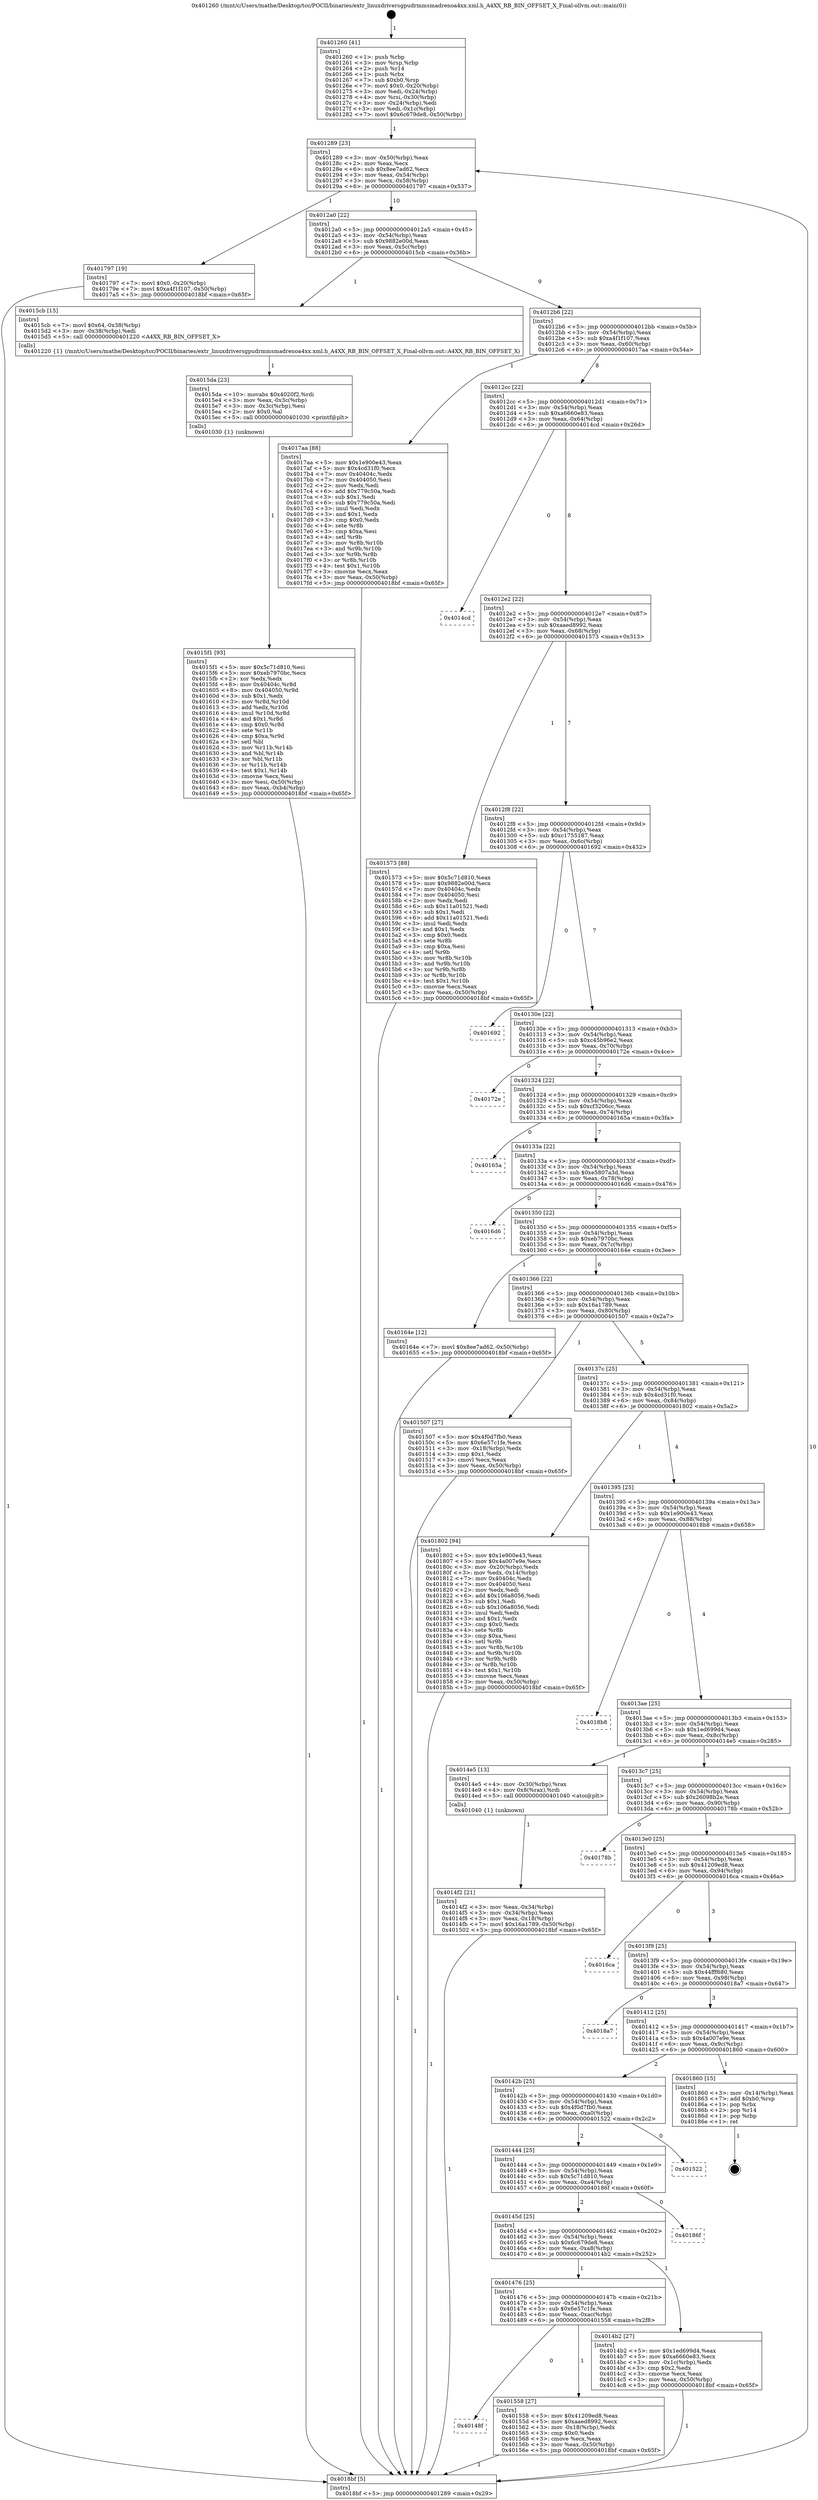 digraph "0x401260" {
  label = "0x401260 (/mnt/c/Users/mathe/Desktop/tcc/POCII/binaries/extr_linuxdriversgpudrmmsmadrenoa4xx.xml.h_A4XX_RB_BIN_OFFSET_X_Final-ollvm.out::main(0))"
  labelloc = "t"
  node[shape=record]

  Entry [label="",width=0.3,height=0.3,shape=circle,fillcolor=black,style=filled]
  "0x401289" [label="{
     0x401289 [23]\l
     | [instrs]\l
     &nbsp;&nbsp;0x401289 \<+3\>: mov -0x50(%rbp),%eax\l
     &nbsp;&nbsp;0x40128c \<+2\>: mov %eax,%ecx\l
     &nbsp;&nbsp;0x40128e \<+6\>: sub $0x8ee7ad62,%ecx\l
     &nbsp;&nbsp;0x401294 \<+3\>: mov %eax,-0x54(%rbp)\l
     &nbsp;&nbsp;0x401297 \<+3\>: mov %ecx,-0x58(%rbp)\l
     &nbsp;&nbsp;0x40129a \<+6\>: je 0000000000401797 \<main+0x537\>\l
  }"]
  "0x401797" [label="{
     0x401797 [19]\l
     | [instrs]\l
     &nbsp;&nbsp;0x401797 \<+7\>: movl $0x0,-0x20(%rbp)\l
     &nbsp;&nbsp;0x40179e \<+7\>: movl $0xa4f1f107,-0x50(%rbp)\l
     &nbsp;&nbsp;0x4017a5 \<+5\>: jmp 00000000004018bf \<main+0x65f\>\l
  }"]
  "0x4012a0" [label="{
     0x4012a0 [22]\l
     | [instrs]\l
     &nbsp;&nbsp;0x4012a0 \<+5\>: jmp 00000000004012a5 \<main+0x45\>\l
     &nbsp;&nbsp;0x4012a5 \<+3\>: mov -0x54(%rbp),%eax\l
     &nbsp;&nbsp;0x4012a8 \<+5\>: sub $0x9882e00d,%eax\l
     &nbsp;&nbsp;0x4012ad \<+3\>: mov %eax,-0x5c(%rbp)\l
     &nbsp;&nbsp;0x4012b0 \<+6\>: je 00000000004015cb \<main+0x36b\>\l
  }"]
  Exit [label="",width=0.3,height=0.3,shape=circle,fillcolor=black,style=filled,peripheries=2]
  "0x4015cb" [label="{
     0x4015cb [15]\l
     | [instrs]\l
     &nbsp;&nbsp;0x4015cb \<+7\>: movl $0x64,-0x38(%rbp)\l
     &nbsp;&nbsp;0x4015d2 \<+3\>: mov -0x38(%rbp),%edi\l
     &nbsp;&nbsp;0x4015d5 \<+5\>: call 0000000000401220 \<A4XX_RB_BIN_OFFSET_X\>\l
     | [calls]\l
     &nbsp;&nbsp;0x401220 \{1\} (/mnt/c/Users/mathe/Desktop/tcc/POCII/binaries/extr_linuxdriversgpudrmmsmadrenoa4xx.xml.h_A4XX_RB_BIN_OFFSET_X_Final-ollvm.out::A4XX_RB_BIN_OFFSET_X)\l
  }"]
  "0x4012b6" [label="{
     0x4012b6 [22]\l
     | [instrs]\l
     &nbsp;&nbsp;0x4012b6 \<+5\>: jmp 00000000004012bb \<main+0x5b\>\l
     &nbsp;&nbsp;0x4012bb \<+3\>: mov -0x54(%rbp),%eax\l
     &nbsp;&nbsp;0x4012be \<+5\>: sub $0xa4f1f107,%eax\l
     &nbsp;&nbsp;0x4012c3 \<+3\>: mov %eax,-0x60(%rbp)\l
     &nbsp;&nbsp;0x4012c6 \<+6\>: je 00000000004017aa \<main+0x54a\>\l
  }"]
  "0x4015f1" [label="{
     0x4015f1 [93]\l
     | [instrs]\l
     &nbsp;&nbsp;0x4015f1 \<+5\>: mov $0x5c71d810,%esi\l
     &nbsp;&nbsp;0x4015f6 \<+5\>: mov $0xeb7970bc,%ecx\l
     &nbsp;&nbsp;0x4015fb \<+2\>: xor %edx,%edx\l
     &nbsp;&nbsp;0x4015fd \<+8\>: mov 0x40404c,%r8d\l
     &nbsp;&nbsp;0x401605 \<+8\>: mov 0x404050,%r9d\l
     &nbsp;&nbsp;0x40160d \<+3\>: sub $0x1,%edx\l
     &nbsp;&nbsp;0x401610 \<+3\>: mov %r8d,%r10d\l
     &nbsp;&nbsp;0x401613 \<+3\>: add %edx,%r10d\l
     &nbsp;&nbsp;0x401616 \<+4\>: imul %r10d,%r8d\l
     &nbsp;&nbsp;0x40161a \<+4\>: and $0x1,%r8d\l
     &nbsp;&nbsp;0x40161e \<+4\>: cmp $0x0,%r8d\l
     &nbsp;&nbsp;0x401622 \<+4\>: sete %r11b\l
     &nbsp;&nbsp;0x401626 \<+4\>: cmp $0xa,%r9d\l
     &nbsp;&nbsp;0x40162a \<+3\>: setl %bl\l
     &nbsp;&nbsp;0x40162d \<+3\>: mov %r11b,%r14b\l
     &nbsp;&nbsp;0x401630 \<+3\>: and %bl,%r14b\l
     &nbsp;&nbsp;0x401633 \<+3\>: xor %bl,%r11b\l
     &nbsp;&nbsp;0x401636 \<+3\>: or %r11b,%r14b\l
     &nbsp;&nbsp;0x401639 \<+4\>: test $0x1,%r14b\l
     &nbsp;&nbsp;0x40163d \<+3\>: cmovne %ecx,%esi\l
     &nbsp;&nbsp;0x401640 \<+3\>: mov %esi,-0x50(%rbp)\l
     &nbsp;&nbsp;0x401643 \<+6\>: mov %eax,-0xb4(%rbp)\l
     &nbsp;&nbsp;0x401649 \<+5\>: jmp 00000000004018bf \<main+0x65f\>\l
  }"]
  "0x4017aa" [label="{
     0x4017aa [88]\l
     | [instrs]\l
     &nbsp;&nbsp;0x4017aa \<+5\>: mov $0x1e900e43,%eax\l
     &nbsp;&nbsp;0x4017af \<+5\>: mov $0x4cd31f0,%ecx\l
     &nbsp;&nbsp;0x4017b4 \<+7\>: mov 0x40404c,%edx\l
     &nbsp;&nbsp;0x4017bb \<+7\>: mov 0x404050,%esi\l
     &nbsp;&nbsp;0x4017c2 \<+2\>: mov %edx,%edi\l
     &nbsp;&nbsp;0x4017c4 \<+6\>: add $0x779c50a,%edi\l
     &nbsp;&nbsp;0x4017ca \<+3\>: sub $0x1,%edi\l
     &nbsp;&nbsp;0x4017cd \<+6\>: sub $0x779c50a,%edi\l
     &nbsp;&nbsp;0x4017d3 \<+3\>: imul %edi,%edx\l
     &nbsp;&nbsp;0x4017d6 \<+3\>: and $0x1,%edx\l
     &nbsp;&nbsp;0x4017d9 \<+3\>: cmp $0x0,%edx\l
     &nbsp;&nbsp;0x4017dc \<+4\>: sete %r8b\l
     &nbsp;&nbsp;0x4017e0 \<+3\>: cmp $0xa,%esi\l
     &nbsp;&nbsp;0x4017e3 \<+4\>: setl %r9b\l
     &nbsp;&nbsp;0x4017e7 \<+3\>: mov %r8b,%r10b\l
     &nbsp;&nbsp;0x4017ea \<+3\>: and %r9b,%r10b\l
     &nbsp;&nbsp;0x4017ed \<+3\>: xor %r9b,%r8b\l
     &nbsp;&nbsp;0x4017f0 \<+3\>: or %r8b,%r10b\l
     &nbsp;&nbsp;0x4017f3 \<+4\>: test $0x1,%r10b\l
     &nbsp;&nbsp;0x4017f7 \<+3\>: cmovne %ecx,%eax\l
     &nbsp;&nbsp;0x4017fa \<+3\>: mov %eax,-0x50(%rbp)\l
     &nbsp;&nbsp;0x4017fd \<+5\>: jmp 00000000004018bf \<main+0x65f\>\l
  }"]
  "0x4012cc" [label="{
     0x4012cc [22]\l
     | [instrs]\l
     &nbsp;&nbsp;0x4012cc \<+5\>: jmp 00000000004012d1 \<main+0x71\>\l
     &nbsp;&nbsp;0x4012d1 \<+3\>: mov -0x54(%rbp),%eax\l
     &nbsp;&nbsp;0x4012d4 \<+5\>: sub $0xa6660e83,%eax\l
     &nbsp;&nbsp;0x4012d9 \<+3\>: mov %eax,-0x64(%rbp)\l
     &nbsp;&nbsp;0x4012dc \<+6\>: je 00000000004014cd \<main+0x26d\>\l
  }"]
  "0x4015da" [label="{
     0x4015da [23]\l
     | [instrs]\l
     &nbsp;&nbsp;0x4015da \<+10\>: movabs $0x4020f2,%rdi\l
     &nbsp;&nbsp;0x4015e4 \<+3\>: mov %eax,-0x3c(%rbp)\l
     &nbsp;&nbsp;0x4015e7 \<+3\>: mov -0x3c(%rbp),%esi\l
     &nbsp;&nbsp;0x4015ea \<+2\>: mov $0x0,%al\l
     &nbsp;&nbsp;0x4015ec \<+5\>: call 0000000000401030 \<printf@plt\>\l
     | [calls]\l
     &nbsp;&nbsp;0x401030 \{1\} (unknown)\l
  }"]
  "0x4014cd" [label="{
     0x4014cd\l
  }", style=dashed]
  "0x4012e2" [label="{
     0x4012e2 [22]\l
     | [instrs]\l
     &nbsp;&nbsp;0x4012e2 \<+5\>: jmp 00000000004012e7 \<main+0x87\>\l
     &nbsp;&nbsp;0x4012e7 \<+3\>: mov -0x54(%rbp),%eax\l
     &nbsp;&nbsp;0x4012ea \<+5\>: sub $0xaaed8992,%eax\l
     &nbsp;&nbsp;0x4012ef \<+3\>: mov %eax,-0x68(%rbp)\l
     &nbsp;&nbsp;0x4012f2 \<+6\>: je 0000000000401573 \<main+0x313\>\l
  }"]
  "0x40148f" [label="{
     0x40148f\l
  }", style=dashed]
  "0x401573" [label="{
     0x401573 [88]\l
     | [instrs]\l
     &nbsp;&nbsp;0x401573 \<+5\>: mov $0x5c71d810,%eax\l
     &nbsp;&nbsp;0x401578 \<+5\>: mov $0x9882e00d,%ecx\l
     &nbsp;&nbsp;0x40157d \<+7\>: mov 0x40404c,%edx\l
     &nbsp;&nbsp;0x401584 \<+7\>: mov 0x404050,%esi\l
     &nbsp;&nbsp;0x40158b \<+2\>: mov %edx,%edi\l
     &nbsp;&nbsp;0x40158d \<+6\>: sub $0x11a01521,%edi\l
     &nbsp;&nbsp;0x401593 \<+3\>: sub $0x1,%edi\l
     &nbsp;&nbsp;0x401596 \<+6\>: add $0x11a01521,%edi\l
     &nbsp;&nbsp;0x40159c \<+3\>: imul %edi,%edx\l
     &nbsp;&nbsp;0x40159f \<+3\>: and $0x1,%edx\l
     &nbsp;&nbsp;0x4015a2 \<+3\>: cmp $0x0,%edx\l
     &nbsp;&nbsp;0x4015a5 \<+4\>: sete %r8b\l
     &nbsp;&nbsp;0x4015a9 \<+3\>: cmp $0xa,%esi\l
     &nbsp;&nbsp;0x4015ac \<+4\>: setl %r9b\l
     &nbsp;&nbsp;0x4015b0 \<+3\>: mov %r8b,%r10b\l
     &nbsp;&nbsp;0x4015b3 \<+3\>: and %r9b,%r10b\l
     &nbsp;&nbsp;0x4015b6 \<+3\>: xor %r9b,%r8b\l
     &nbsp;&nbsp;0x4015b9 \<+3\>: or %r8b,%r10b\l
     &nbsp;&nbsp;0x4015bc \<+4\>: test $0x1,%r10b\l
     &nbsp;&nbsp;0x4015c0 \<+3\>: cmovne %ecx,%eax\l
     &nbsp;&nbsp;0x4015c3 \<+3\>: mov %eax,-0x50(%rbp)\l
     &nbsp;&nbsp;0x4015c6 \<+5\>: jmp 00000000004018bf \<main+0x65f\>\l
  }"]
  "0x4012f8" [label="{
     0x4012f8 [22]\l
     | [instrs]\l
     &nbsp;&nbsp;0x4012f8 \<+5\>: jmp 00000000004012fd \<main+0x9d\>\l
     &nbsp;&nbsp;0x4012fd \<+3\>: mov -0x54(%rbp),%eax\l
     &nbsp;&nbsp;0x401300 \<+5\>: sub $0xc1755187,%eax\l
     &nbsp;&nbsp;0x401305 \<+3\>: mov %eax,-0x6c(%rbp)\l
     &nbsp;&nbsp;0x401308 \<+6\>: je 0000000000401692 \<main+0x432\>\l
  }"]
  "0x401558" [label="{
     0x401558 [27]\l
     | [instrs]\l
     &nbsp;&nbsp;0x401558 \<+5\>: mov $0x41209ed8,%eax\l
     &nbsp;&nbsp;0x40155d \<+5\>: mov $0xaaed8992,%ecx\l
     &nbsp;&nbsp;0x401562 \<+3\>: mov -0x18(%rbp),%edx\l
     &nbsp;&nbsp;0x401565 \<+3\>: cmp $0x0,%edx\l
     &nbsp;&nbsp;0x401568 \<+3\>: cmove %ecx,%eax\l
     &nbsp;&nbsp;0x40156b \<+3\>: mov %eax,-0x50(%rbp)\l
     &nbsp;&nbsp;0x40156e \<+5\>: jmp 00000000004018bf \<main+0x65f\>\l
  }"]
  "0x401692" [label="{
     0x401692\l
  }", style=dashed]
  "0x40130e" [label="{
     0x40130e [22]\l
     | [instrs]\l
     &nbsp;&nbsp;0x40130e \<+5\>: jmp 0000000000401313 \<main+0xb3\>\l
     &nbsp;&nbsp;0x401313 \<+3\>: mov -0x54(%rbp),%eax\l
     &nbsp;&nbsp;0x401316 \<+5\>: sub $0xc45b96e2,%eax\l
     &nbsp;&nbsp;0x40131b \<+3\>: mov %eax,-0x70(%rbp)\l
     &nbsp;&nbsp;0x40131e \<+6\>: je 000000000040172e \<main+0x4ce\>\l
  }"]
  "0x4014f2" [label="{
     0x4014f2 [21]\l
     | [instrs]\l
     &nbsp;&nbsp;0x4014f2 \<+3\>: mov %eax,-0x34(%rbp)\l
     &nbsp;&nbsp;0x4014f5 \<+3\>: mov -0x34(%rbp),%eax\l
     &nbsp;&nbsp;0x4014f8 \<+3\>: mov %eax,-0x18(%rbp)\l
     &nbsp;&nbsp;0x4014fb \<+7\>: movl $0x16a1789,-0x50(%rbp)\l
     &nbsp;&nbsp;0x401502 \<+5\>: jmp 00000000004018bf \<main+0x65f\>\l
  }"]
  "0x40172e" [label="{
     0x40172e\l
  }", style=dashed]
  "0x401324" [label="{
     0x401324 [22]\l
     | [instrs]\l
     &nbsp;&nbsp;0x401324 \<+5\>: jmp 0000000000401329 \<main+0xc9\>\l
     &nbsp;&nbsp;0x401329 \<+3\>: mov -0x54(%rbp),%eax\l
     &nbsp;&nbsp;0x40132c \<+5\>: sub $0xcf3206cc,%eax\l
     &nbsp;&nbsp;0x401331 \<+3\>: mov %eax,-0x74(%rbp)\l
     &nbsp;&nbsp;0x401334 \<+6\>: je 000000000040165a \<main+0x3fa\>\l
  }"]
  "0x401260" [label="{
     0x401260 [41]\l
     | [instrs]\l
     &nbsp;&nbsp;0x401260 \<+1\>: push %rbp\l
     &nbsp;&nbsp;0x401261 \<+3\>: mov %rsp,%rbp\l
     &nbsp;&nbsp;0x401264 \<+2\>: push %r14\l
     &nbsp;&nbsp;0x401266 \<+1\>: push %rbx\l
     &nbsp;&nbsp;0x401267 \<+7\>: sub $0xb0,%rsp\l
     &nbsp;&nbsp;0x40126e \<+7\>: movl $0x0,-0x20(%rbp)\l
     &nbsp;&nbsp;0x401275 \<+3\>: mov %edi,-0x24(%rbp)\l
     &nbsp;&nbsp;0x401278 \<+4\>: mov %rsi,-0x30(%rbp)\l
     &nbsp;&nbsp;0x40127c \<+3\>: mov -0x24(%rbp),%edi\l
     &nbsp;&nbsp;0x40127f \<+3\>: mov %edi,-0x1c(%rbp)\l
     &nbsp;&nbsp;0x401282 \<+7\>: movl $0x6c679de8,-0x50(%rbp)\l
  }"]
  "0x40165a" [label="{
     0x40165a\l
  }", style=dashed]
  "0x40133a" [label="{
     0x40133a [22]\l
     | [instrs]\l
     &nbsp;&nbsp;0x40133a \<+5\>: jmp 000000000040133f \<main+0xdf\>\l
     &nbsp;&nbsp;0x40133f \<+3\>: mov -0x54(%rbp),%eax\l
     &nbsp;&nbsp;0x401342 \<+5\>: sub $0xe5807a3d,%eax\l
     &nbsp;&nbsp;0x401347 \<+3\>: mov %eax,-0x78(%rbp)\l
     &nbsp;&nbsp;0x40134a \<+6\>: je 00000000004016d6 \<main+0x476\>\l
  }"]
  "0x4018bf" [label="{
     0x4018bf [5]\l
     | [instrs]\l
     &nbsp;&nbsp;0x4018bf \<+5\>: jmp 0000000000401289 \<main+0x29\>\l
  }"]
  "0x4016d6" [label="{
     0x4016d6\l
  }", style=dashed]
  "0x401350" [label="{
     0x401350 [22]\l
     | [instrs]\l
     &nbsp;&nbsp;0x401350 \<+5\>: jmp 0000000000401355 \<main+0xf5\>\l
     &nbsp;&nbsp;0x401355 \<+3\>: mov -0x54(%rbp),%eax\l
     &nbsp;&nbsp;0x401358 \<+5\>: sub $0xeb7970bc,%eax\l
     &nbsp;&nbsp;0x40135d \<+3\>: mov %eax,-0x7c(%rbp)\l
     &nbsp;&nbsp;0x401360 \<+6\>: je 000000000040164e \<main+0x3ee\>\l
  }"]
  "0x401476" [label="{
     0x401476 [25]\l
     | [instrs]\l
     &nbsp;&nbsp;0x401476 \<+5\>: jmp 000000000040147b \<main+0x21b\>\l
     &nbsp;&nbsp;0x40147b \<+3\>: mov -0x54(%rbp),%eax\l
     &nbsp;&nbsp;0x40147e \<+5\>: sub $0x6e57c1fe,%eax\l
     &nbsp;&nbsp;0x401483 \<+6\>: mov %eax,-0xac(%rbp)\l
     &nbsp;&nbsp;0x401489 \<+6\>: je 0000000000401558 \<main+0x2f8\>\l
  }"]
  "0x40164e" [label="{
     0x40164e [12]\l
     | [instrs]\l
     &nbsp;&nbsp;0x40164e \<+7\>: movl $0x8ee7ad62,-0x50(%rbp)\l
     &nbsp;&nbsp;0x401655 \<+5\>: jmp 00000000004018bf \<main+0x65f\>\l
  }"]
  "0x401366" [label="{
     0x401366 [22]\l
     | [instrs]\l
     &nbsp;&nbsp;0x401366 \<+5\>: jmp 000000000040136b \<main+0x10b\>\l
     &nbsp;&nbsp;0x40136b \<+3\>: mov -0x54(%rbp),%eax\l
     &nbsp;&nbsp;0x40136e \<+5\>: sub $0x16a1789,%eax\l
     &nbsp;&nbsp;0x401373 \<+3\>: mov %eax,-0x80(%rbp)\l
     &nbsp;&nbsp;0x401376 \<+6\>: je 0000000000401507 \<main+0x2a7\>\l
  }"]
  "0x4014b2" [label="{
     0x4014b2 [27]\l
     | [instrs]\l
     &nbsp;&nbsp;0x4014b2 \<+5\>: mov $0x1ed699d4,%eax\l
     &nbsp;&nbsp;0x4014b7 \<+5\>: mov $0xa6660e83,%ecx\l
     &nbsp;&nbsp;0x4014bc \<+3\>: mov -0x1c(%rbp),%edx\l
     &nbsp;&nbsp;0x4014bf \<+3\>: cmp $0x2,%edx\l
     &nbsp;&nbsp;0x4014c2 \<+3\>: cmovne %ecx,%eax\l
     &nbsp;&nbsp;0x4014c5 \<+3\>: mov %eax,-0x50(%rbp)\l
     &nbsp;&nbsp;0x4014c8 \<+5\>: jmp 00000000004018bf \<main+0x65f\>\l
  }"]
  "0x401507" [label="{
     0x401507 [27]\l
     | [instrs]\l
     &nbsp;&nbsp;0x401507 \<+5\>: mov $0x4f0d7fb0,%eax\l
     &nbsp;&nbsp;0x40150c \<+5\>: mov $0x6e57c1fe,%ecx\l
     &nbsp;&nbsp;0x401511 \<+3\>: mov -0x18(%rbp),%edx\l
     &nbsp;&nbsp;0x401514 \<+3\>: cmp $0x1,%edx\l
     &nbsp;&nbsp;0x401517 \<+3\>: cmovl %ecx,%eax\l
     &nbsp;&nbsp;0x40151a \<+3\>: mov %eax,-0x50(%rbp)\l
     &nbsp;&nbsp;0x40151d \<+5\>: jmp 00000000004018bf \<main+0x65f\>\l
  }"]
  "0x40137c" [label="{
     0x40137c [25]\l
     | [instrs]\l
     &nbsp;&nbsp;0x40137c \<+5\>: jmp 0000000000401381 \<main+0x121\>\l
     &nbsp;&nbsp;0x401381 \<+3\>: mov -0x54(%rbp),%eax\l
     &nbsp;&nbsp;0x401384 \<+5\>: sub $0x4cd31f0,%eax\l
     &nbsp;&nbsp;0x401389 \<+6\>: mov %eax,-0x84(%rbp)\l
     &nbsp;&nbsp;0x40138f \<+6\>: je 0000000000401802 \<main+0x5a2\>\l
  }"]
  "0x40145d" [label="{
     0x40145d [25]\l
     | [instrs]\l
     &nbsp;&nbsp;0x40145d \<+5\>: jmp 0000000000401462 \<main+0x202\>\l
     &nbsp;&nbsp;0x401462 \<+3\>: mov -0x54(%rbp),%eax\l
     &nbsp;&nbsp;0x401465 \<+5\>: sub $0x6c679de8,%eax\l
     &nbsp;&nbsp;0x40146a \<+6\>: mov %eax,-0xa8(%rbp)\l
     &nbsp;&nbsp;0x401470 \<+6\>: je 00000000004014b2 \<main+0x252\>\l
  }"]
  "0x401802" [label="{
     0x401802 [94]\l
     | [instrs]\l
     &nbsp;&nbsp;0x401802 \<+5\>: mov $0x1e900e43,%eax\l
     &nbsp;&nbsp;0x401807 \<+5\>: mov $0x4a007e9e,%ecx\l
     &nbsp;&nbsp;0x40180c \<+3\>: mov -0x20(%rbp),%edx\l
     &nbsp;&nbsp;0x40180f \<+3\>: mov %edx,-0x14(%rbp)\l
     &nbsp;&nbsp;0x401812 \<+7\>: mov 0x40404c,%edx\l
     &nbsp;&nbsp;0x401819 \<+7\>: mov 0x404050,%esi\l
     &nbsp;&nbsp;0x401820 \<+2\>: mov %edx,%edi\l
     &nbsp;&nbsp;0x401822 \<+6\>: add $0x106a8056,%edi\l
     &nbsp;&nbsp;0x401828 \<+3\>: sub $0x1,%edi\l
     &nbsp;&nbsp;0x40182b \<+6\>: sub $0x106a8056,%edi\l
     &nbsp;&nbsp;0x401831 \<+3\>: imul %edi,%edx\l
     &nbsp;&nbsp;0x401834 \<+3\>: and $0x1,%edx\l
     &nbsp;&nbsp;0x401837 \<+3\>: cmp $0x0,%edx\l
     &nbsp;&nbsp;0x40183a \<+4\>: sete %r8b\l
     &nbsp;&nbsp;0x40183e \<+3\>: cmp $0xa,%esi\l
     &nbsp;&nbsp;0x401841 \<+4\>: setl %r9b\l
     &nbsp;&nbsp;0x401845 \<+3\>: mov %r8b,%r10b\l
     &nbsp;&nbsp;0x401848 \<+3\>: and %r9b,%r10b\l
     &nbsp;&nbsp;0x40184b \<+3\>: xor %r9b,%r8b\l
     &nbsp;&nbsp;0x40184e \<+3\>: or %r8b,%r10b\l
     &nbsp;&nbsp;0x401851 \<+4\>: test $0x1,%r10b\l
     &nbsp;&nbsp;0x401855 \<+3\>: cmovne %ecx,%eax\l
     &nbsp;&nbsp;0x401858 \<+3\>: mov %eax,-0x50(%rbp)\l
     &nbsp;&nbsp;0x40185b \<+5\>: jmp 00000000004018bf \<main+0x65f\>\l
  }"]
  "0x401395" [label="{
     0x401395 [25]\l
     | [instrs]\l
     &nbsp;&nbsp;0x401395 \<+5\>: jmp 000000000040139a \<main+0x13a\>\l
     &nbsp;&nbsp;0x40139a \<+3\>: mov -0x54(%rbp),%eax\l
     &nbsp;&nbsp;0x40139d \<+5\>: sub $0x1e900e43,%eax\l
     &nbsp;&nbsp;0x4013a2 \<+6\>: mov %eax,-0x88(%rbp)\l
     &nbsp;&nbsp;0x4013a8 \<+6\>: je 00000000004018b8 \<main+0x658\>\l
  }"]
  "0x40186f" [label="{
     0x40186f\l
  }", style=dashed]
  "0x4018b8" [label="{
     0x4018b8\l
  }", style=dashed]
  "0x4013ae" [label="{
     0x4013ae [25]\l
     | [instrs]\l
     &nbsp;&nbsp;0x4013ae \<+5\>: jmp 00000000004013b3 \<main+0x153\>\l
     &nbsp;&nbsp;0x4013b3 \<+3\>: mov -0x54(%rbp),%eax\l
     &nbsp;&nbsp;0x4013b6 \<+5\>: sub $0x1ed699d4,%eax\l
     &nbsp;&nbsp;0x4013bb \<+6\>: mov %eax,-0x8c(%rbp)\l
     &nbsp;&nbsp;0x4013c1 \<+6\>: je 00000000004014e5 \<main+0x285\>\l
  }"]
  "0x401444" [label="{
     0x401444 [25]\l
     | [instrs]\l
     &nbsp;&nbsp;0x401444 \<+5\>: jmp 0000000000401449 \<main+0x1e9\>\l
     &nbsp;&nbsp;0x401449 \<+3\>: mov -0x54(%rbp),%eax\l
     &nbsp;&nbsp;0x40144c \<+5\>: sub $0x5c71d810,%eax\l
     &nbsp;&nbsp;0x401451 \<+6\>: mov %eax,-0xa4(%rbp)\l
     &nbsp;&nbsp;0x401457 \<+6\>: je 000000000040186f \<main+0x60f\>\l
  }"]
  "0x4014e5" [label="{
     0x4014e5 [13]\l
     | [instrs]\l
     &nbsp;&nbsp;0x4014e5 \<+4\>: mov -0x30(%rbp),%rax\l
     &nbsp;&nbsp;0x4014e9 \<+4\>: mov 0x8(%rax),%rdi\l
     &nbsp;&nbsp;0x4014ed \<+5\>: call 0000000000401040 \<atoi@plt\>\l
     | [calls]\l
     &nbsp;&nbsp;0x401040 \{1\} (unknown)\l
  }"]
  "0x4013c7" [label="{
     0x4013c7 [25]\l
     | [instrs]\l
     &nbsp;&nbsp;0x4013c7 \<+5\>: jmp 00000000004013cc \<main+0x16c\>\l
     &nbsp;&nbsp;0x4013cc \<+3\>: mov -0x54(%rbp),%eax\l
     &nbsp;&nbsp;0x4013cf \<+5\>: sub $0x26098b2e,%eax\l
     &nbsp;&nbsp;0x4013d4 \<+6\>: mov %eax,-0x90(%rbp)\l
     &nbsp;&nbsp;0x4013da \<+6\>: je 000000000040178b \<main+0x52b\>\l
  }"]
  "0x401522" [label="{
     0x401522\l
  }", style=dashed]
  "0x40178b" [label="{
     0x40178b\l
  }", style=dashed]
  "0x4013e0" [label="{
     0x4013e0 [25]\l
     | [instrs]\l
     &nbsp;&nbsp;0x4013e0 \<+5\>: jmp 00000000004013e5 \<main+0x185\>\l
     &nbsp;&nbsp;0x4013e5 \<+3\>: mov -0x54(%rbp),%eax\l
     &nbsp;&nbsp;0x4013e8 \<+5\>: sub $0x41209ed8,%eax\l
     &nbsp;&nbsp;0x4013ed \<+6\>: mov %eax,-0x94(%rbp)\l
     &nbsp;&nbsp;0x4013f3 \<+6\>: je 00000000004016ca \<main+0x46a\>\l
  }"]
  "0x40142b" [label="{
     0x40142b [25]\l
     | [instrs]\l
     &nbsp;&nbsp;0x40142b \<+5\>: jmp 0000000000401430 \<main+0x1d0\>\l
     &nbsp;&nbsp;0x401430 \<+3\>: mov -0x54(%rbp),%eax\l
     &nbsp;&nbsp;0x401433 \<+5\>: sub $0x4f0d7fb0,%eax\l
     &nbsp;&nbsp;0x401438 \<+6\>: mov %eax,-0xa0(%rbp)\l
     &nbsp;&nbsp;0x40143e \<+6\>: je 0000000000401522 \<main+0x2c2\>\l
  }"]
  "0x4016ca" [label="{
     0x4016ca\l
  }", style=dashed]
  "0x4013f9" [label="{
     0x4013f9 [25]\l
     | [instrs]\l
     &nbsp;&nbsp;0x4013f9 \<+5\>: jmp 00000000004013fe \<main+0x19e\>\l
     &nbsp;&nbsp;0x4013fe \<+3\>: mov -0x54(%rbp),%eax\l
     &nbsp;&nbsp;0x401401 \<+5\>: sub $0x44fff680,%eax\l
     &nbsp;&nbsp;0x401406 \<+6\>: mov %eax,-0x98(%rbp)\l
     &nbsp;&nbsp;0x40140c \<+6\>: je 00000000004018a7 \<main+0x647\>\l
  }"]
  "0x401860" [label="{
     0x401860 [15]\l
     | [instrs]\l
     &nbsp;&nbsp;0x401860 \<+3\>: mov -0x14(%rbp),%eax\l
     &nbsp;&nbsp;0x401863 \<+7\>: add $0xb0,%rsp\l
     &nbsp;&nbsp;0x40186a \<+1\>: pop %rbx\l
     &nbsp;&nbsp;0x40186b \<+2\>: pop %r14\l
     &nbsp;&nbsp;0x40186d \<+1\>: pop %rbp\l
     &nbsp;&nbsp;0x40186e \<+1\>: ret\l
  }"]
  "0x4018a7" [label="{
     0x4018a7\l
  }", style=dashed]
  "0x401412" [label="{
     0x401412 [25]\l
     | [instrs]\l
     &nbsp;&nbsp;0x401412 \<+5\>: jmp 0000000000401417 \<main+0x1b7\>\l
     &nbsp;&nbsp;0x401417 \<+3\>: mov -0x54(%rbp),%eax\l
     &nbsp;&nbsp;0x40141a \<+5\>: sub $0x4a007e9e,%eax\l
     &nbsp;&nbsp;0x40141f \<+6\>: mov %eax,-0x9c(%rbp)\l
     &nbsp;&nbsp;0x401425 \<+6\>: je 0000000000401860 \<main+0x600\>\l
  }"]
  Entry -> "0x401260" [label=" 1"]
  "0x401289" -> "0x401797" [label=" 1"]
  "0x401289" -> "0x4012a0" [label=" 10"]
  "0x401860" -> Exit [label=" 1"]
  "0x4012a0" -> "0x4015cb" [label=" 1"]
  "0x4012a0" -> "0x4012b6" [label=" 9"]
  "0x401802" -> "0x4018bf" [label=" 1"]
  "0x4012b6" -> "0x4017aa" [label=" 1"]
  "0x4012b6" -> "0x4012cc" [label=" 8"]
  "0x4017aa" -> "0x4018bf" [label=" 1"]
  "0x4012cc" -> "0x4014cd" [label=" 0"]
  "0x4012cc" -> "0x4012e2" [label=" 8"]
  "0x401797" -> "0x4018bf" [label=" 1"]
  "0x4012e2" -> "0x401573" [label=" 1"]
  "0x4012e2" -> "0x4012f8" [label=" 7"]
  "0x40164e" -> "0x4018bf" [label=" 1"]
  "0x4012f8" -> "0x401692" [label=" 0"]
  "0x4012f8" -> "0x40130e" [label=" 7"]
  "0x4015f1" -> "0x4018bf" [label=" 1"]
  "0x40130e" -> "0x40172e" [label=" 0"]
  "0x40130e" -> "0x401324" [label=" 7"]
  "0x4015cb" -> "0x4015da" [label=" 1"]
  "0x401324" -> "0x40165a" [label=" 0"]
  "0x401324" -> "0x40133a" [label=" 7"]
  "0x401573" -> "0x4018bf" [label=" 1"]
  "0x40133a" -> "0x4016d6" [label=" 0"]
  "0x40133a" -> "0x401350" [label=" 7"]
  "0x401558" -> "0x4018bf" [label=" 1"]
  "0x401350" -> "0x40164e" [label=" 1"]
  "0x401350" -> "0x401366" [label=" 6"]
  "0x401476" -> "0x40148f" [label=" 0"]
  "0x401366" -> "0x401507" [label=" 1"]
  "0x401366" -> "0x40137c" [label=" 5"]
  "0x401476" -> "0x401558" [label=" 1"]
  "0x40137c" -> "0x401802" [label=" 1"]
  "0x40137c" -> "0x401395" [label=" 4"]
  "0x401507" -> "0x4018bf" [label=" 1"]
  "0x401395" -> "0x4018b8" [label=" 0"]
  "0x401395" -> "0x4013ae" [label=" 4"]
  "0x4014f2" -> "0x4018bf" [label=" 1"]
  "0x4013ae" -> "0x4014e5" [label=" 1"]
  "0x4013ae" -> "0x4013c7" [label=" 3"]
  "0x4018bf" -> "0x401289" [label=" 10"]
  "0x4013c7" -> "0x40178b" [label=" 0"]
  "0x4013c7" -> "0x4013e0" [label=" 3"]
  "0x401260" -> "0x401289" [label=" 1"]
  "0x4013e0" -> "0x4016ca" [label=" 0"]
  "0x4013e0" -> "0x4013f9" [label=" 3"]
  "0x40145d" -> "0x401476" [label=" 1"]
  "0x4013f9" -> "0x4018a7" [label=" 0"]
  "0x4013f9" -> "0x401412" [label=" 3"]
  "0x40145d" -> "0x4014b2" [label=" 1"]
  "0x401412" -> "0x401860" [label=" 1"]
  "0x401412" -> "0x40142b" [label=" 2"]
  "0x4014b2" -> "0x4018bf" [label=" 1"]
  "0x40142b" -> "0x401522" [label=" 0"]
  "0x40142b" -> "0x401444" [label=" 2"]
  "0x4014e5" -> "0x4014f2" [label=" 1"]
  "0x401444" -> "0x40186f" [label=" 0"]
  "0x401444" -> "0x40145d" [label=" 2"]
  "0x4015da" -> "0x4015f1" [label=" 1"]
}
